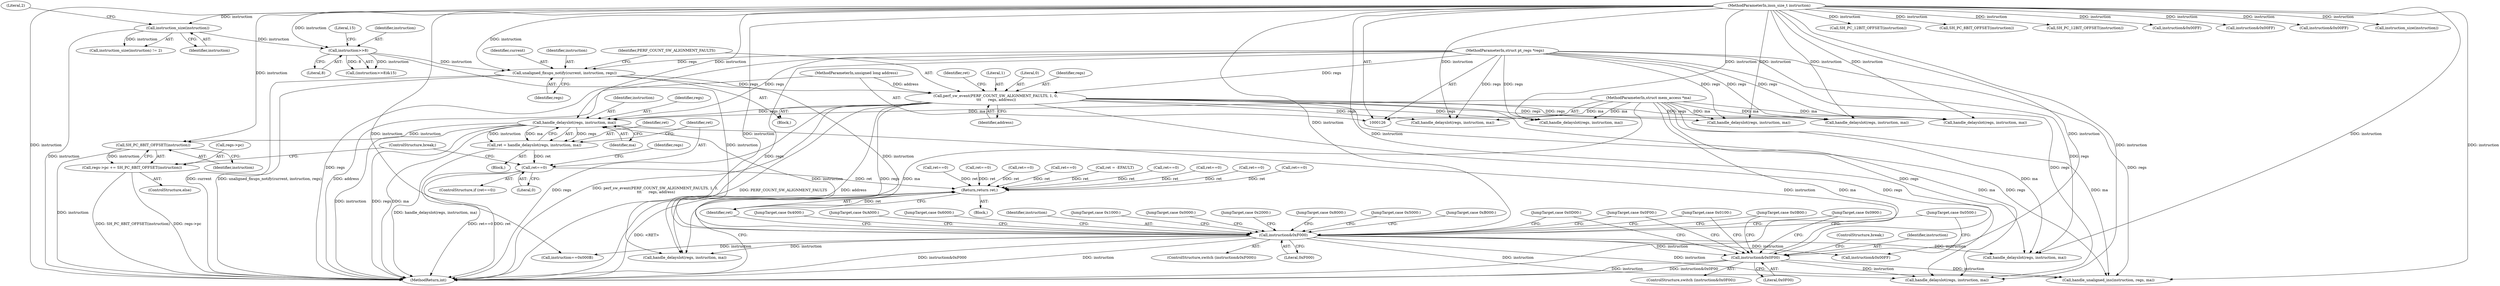 digraph "1_linux_a8b0ca17b80e92faab46ee7179ba9e99ccb61233_23@pointer" {
"1000386" [label="(Call,handle_delayslot(regs, instruction, ma))"];
"1000166" [label="(Call,perf_sw_event(PERF_COUNT_SW_ALIGNMENT_FAULTS, 1, 0,\n \t\t\t      regs, address))"];
"1000162" [label="(Call,unaligned_fixups_notify(current, instruction, regs))"];
"1000147" [label="(Call,instruction>>8)"];
"1000138" [label="(Call,instruction_size(instruction))"];
"1000127" [label="(MethodParameterIn,insn_size_t instruction)"];
"1000128" [label="(MethodParameterIn,struct pt_regs *regs)"];
"1000131" [label="(MethodParameterIn,unsigned long address)"];
"1000177" [label="(Call,instruction&0xF000)"];
"1000338" [label="(Call,instruction&0x0F00)"];
"1000129" [label="(MethodParameterIn,struct mem_access *ma)"];
"1000384" [label="(Call,ret = handle_delayslot(regs, instruction, ma))"];
"1000391" [label="(Call,ret==0)"];
"1000463" [label="(Return,return ret;)"];
"1000413" [label="(Call,SH_PC_8BIT_OFFSET(instruction))"];
"1000409" [label="(Call,regs->pc += SH_PC_8BIT_OFFSET(instruction))"];
"1000167" [label="(Identifier,PERF_COUNT_SW_ALIGNMENT_FAULTS)"];
"1000183" [label="(Call,instruction==0x000B)"];
"1000173" [label="(Identifier,ret)"];
"1000179" [label="(Literal,0xF000)"];
"1000168" [label="(Literal,1)"];
"1000169" [label="(Literal,0)"];
"1000137" [label="(Call,instruction_size(instruction) != 2)"];
"1000432" [label="(Call,SH_PC_12BIT_OFFSET(instruction))"];
"1000383" [label="(JumpTarget,case 0x0D00:)"];
"1000150" [label="(Literal,15)"];
"1000340" [label="(Literal,0x0F00)"];
"1000140" [label="(Literal,2)"];
"1000272" [label="(JumpTarget,case 0x4000:)"];
"1000162" [label="(Call,unaligned_fixups_notify(current, instruction, regs))"];
"1000378" [label="(Call,SH_PC_8BIT_OFFSET(instruction))"];
"1000484" [label="(MethodReturn,int)"];
"1000410" [label="(Call,regs->pc)"];
"1000408" [label="(ControlStructure,else)"];
"1000399" [label="(Identifier,regs)"];
"1000244" [label="(Call,ret==0)"];
"1000417" [label="(JumpTarget,case 0xA000:)"];
"1000351" [label="(Call,handle_delayslot(regs, instruction, ma))"];
"1000139" [label="(Identifier,instruction)"];
"1000147" [label="(Call,instruction>>8)"];
"1000287" [label="(Call,ret==0)"];
"1000334" [label="(JumpTarget,case 0x6000:)"];
"1000460" [label="(Call,SH_PC_12BIT_OFFSET(instruction))"];
"1000348" [label="(JumpTarget,case 0x0F00:)"];
"1000178" [label="(Identifier,instruction)"];
"1000268" [label="(JumpTarget,case 0x1000:)"];
"1000129" [label="(MethodParameterIn,struct mem_access *ma)"];
"1000207" [label="(Call,instruction&0x00FF)"];
"1000393" [label="(Literal,0)"];
"1000413" [label="(Call,SH_PC_8BIT_OFFSET(instruction))"];
"1000131" [label="(MethodParameterIn,unsigned long address)"];
"1000275" [label="(Call,instruction&0x00FF)"];
"1000391" [label="(Call,ret==0)"];
"1000298" [label="(Call,instruction&0x00FF)"];
"1000337" [label="(ControlStructure,switch (instruction&0x0F00))"];
"1000194" [label="(Call,ret==0)"];
"1000171" [label="(Identifier,address)"];
"1000163" [label="(Identifier,current)"];
"1000463" [label="(Return,return ret;)"];
"1000181" [label="(JumpTarget,case 0x0000:)"];
"1000468" [label="(Call,handle_unaligned_ins(instruction, regs, ma))"];
"1000425" [label="(Call,ret==0)"];
"1000128" [label="(MethodParameterIn,struct pt_regs *regs)"];
"1000339" [label="(Identifier,instruction)"];
"1000342" [label="(JumpTarget,case 0x0100:)"];
"1000415" [label="(ControlStructure,break;)"];
"1000305" [label="(Call,handle_delayslot(regs, instruction, ma))"];
"1000381" [label="(JumpTarget,case 0x0900:)"];
"1000416" [label="(ControlStructure,break;)"];
"1000344" [label="(JumpTarget,case 0x0500:)"];
"1000148" [label="(Identifier,instruction)"];
"1000409" [label="(Call,regs->pc += SH_PC_8BIT_OFFSET(instruction))"];
"1000232" [label="(Call,instruction&0x00FF)"];
"1000270" [label="(JumpTarget,case 0x2000:)"];
"1000138" [label="(Call,instruction_size(instruction))"];
"1000420" [label="(Call,handle_delayslot(regs, instruction, ma))"];
"1000356" [label="(Call,ret==0)"];
"1000346" [label="(JumpTarget,case 0x0B00:)"];
"1000189" [label="(Call,handle_delayslot(regs, instruction, ma))"];
"1000336" [label="(JumpTarget,case 0x8000:)"];
"1000132" [label="(Block,)"];
"1000166" [label="(Call,perf_sw_event(PERF_COUNT_SW_ALIGNMENT_FAULTS, 1, 0,\n \t\t\t      regs, address))"];
"1000392" [label="(Identifier,ret)"];
"1000177" [label="(Call,instruction&0xF000)"];
"1000390" [label="(ControlStructure,if (ret==0))"];
"1000388" [label="(Identifier,instruction)"];
"1000170" [label="(Identifier,regs)"];
"1000164" [label="(Identifier,instruction)"];
"1000146" [label="(Call,(instruction>>8)&15)"];
"1000161" [label="(Block,)"];
"1000389" [label="(Identifier,ma)"];
"1000310" [label="(Call,ret==0)"];
"1000219" [label="(Call,ret==0)"];
"1000172" [label="(Call,ret = -EFAULT)"];
"1000332" [label="(JumpTarget,case 0x5000:)"];
"1000214" [label="(Call,handle_delayslot(regs, instruction, ma))"];
"1000443" [label="(Call,ret==0)"];
"1000464" [label="(Identifier,ret)"];
"1000480" [label="(Call,instruction_size(instruction))"];
"1000386" [label="(Call,handle_delayslot(regs, instruction, ma))"];
"1000239" [label="(Call,handle_delayslot(regs, instruction, ma))"];
"1000176" [label="(ControlStructure,switch (instruction&0xF000))"];
"1000127" [label="(MethodParameterIn,insn_size_t instruction)"];
"1000165" [label="(Identifier,regs)"];
"1000385" [label="(Identifier,ret)"];
"1000384" [label="(Call,ret = handle_delayslot(regs, instruction, ma))"];
"1000414" [label="(Identifier,instruction)"];
"1000438" [label="(Call,handle_delayslot(regs, instruction, ma))"];
"1000282" [label="(Call,handle_delayslot(regs, instruction, ma))"];
"1000435" [label="(JumpTarget,case 0xB000:)"];
"1000341" [label="(Block,)"];
"1000338" [label="(Call,instruction&0x0F00)"];
"1000149" [label="(Literal,8)"];
"1000387" [label="(Identifier,regs)"];
"1000386" -> "1000384"  [label="AST: "];
"1000386" -> "1000389"  [label="CFG: "];
"1000387" -> "1000386"  [label="AST: "];
"1000388" -> "1000386"  [label="AST: "];
"1000389" -> "1000386"  [label="AST: "];
"1000384" -> "1000386"  [label="CFG: "];
"1000386" -> "1000484"  [label="DDG: ma"];
"1000386" -> "1000484"  [label="DDG: instruction"];
"1000386" -> "1000484"  [label="DDG: regs"];
"1000386" -> "1000384"  [label="DDG: regs"];
"1000386" -> "1000384"  [label="DDG: instruction"];
"1000386" -> "1000384"  [label="DDG: ma"];
"1000166" -> "1000386"  [label="DDG: regs"];
"1000128" -> "1000386"  [label="DDG: regs"];
"1000177" -> "1000386"  [label="DDG: instruction"];
"1000338" -> "1000386"  [label="DDG: instruction"];
"1000127" -> "1000386"  [label="DDG: instruction"];
"1000129" -> "1000386"  [label="DDG: ma"];
"1000386" -> "1000413"  [label="DDG: instruction"];
"1000166" -> "1000161"  [label="AST: "];
"1000166" -> "1000171"  [label="CFG: "];
"1000167" -> "1000166"  [label="AST: "];
"1000168" -> "1000166"  [label="AST: "];
"1000169" -> "1000166"  [label="AST: "];
"1000170" -> "1000166"  [label="AST: "];
"1000171" -> "1000166"  [label="AST: "];
"1000173" -> "1000166"  [label="CFG: "];
"1000166" -> "1000484"  [label="DDG: perf_sw_event(PERF_COUNT_SW_ALIGNMENT_FAULTS, 1, 0,\n \t\t\t      regs, address)"];
"1000166" -> "1000484"  [label="DDG: PERF_COUNT_SW_ALIGNMENT_FAULTS"];
"1000166" -> "1000484"  [label="DDG: address"];
"1000166" -> "1000484"  [label="DDG: regs"];
"1000162" -> "1000166"  [label="DDG: regs"];
"1000128" -> "1000166"  [label="DDG: regs"];
"1000131" -> "1000166"  [label="DDG: address"];
"1000166" -> "1000189"  [label="DDG: regs"];
"1000166" -> "1000214"  [label="DDG: regs"];
"1000166" -> "1000239"  [label="DDG: regs"];
"1000166" -> "1000282"  [label="DDG: regs"];
"1000166" -> "1000305"  [label="DDG: regs"];
"1000166" -> "1000351"  [label="DDG: regs"];
"1000166" -> "1000420"  [label="DDG: regs"];
"1000166" -> "1000438"  [label="DDG: regs"];
"1000166" -> "1000468"  [label="DDG: regs"];
"1000162" -> "1000161"  [label="AST: "];
"1000162" -> "1000165"  [label="CFG: "];
"1000163" -> "1000162"  [label="AST: "];
"1000164" -> "1000162"  [label="AST: "];
"1000165" -> "1000162"  [label="AST: "];
"1000167" -> "1000162"  [label="CFG: "];
"1000162" -> "1000484"  [label="DDG: current"];
"1000162" -> "1000484"  [label="DDG: unaligned_fixups_notify(current, instruction, regs)"];
"1000147" -> "1000162"  [label="DDG: instruction"];
"1000127" -> "1000162"  [label="DDG: instruction"];
"1000128" -> "1000162"  [label="DDG: regs"];
"1000162" -> "1000177"  [label="DDG: instruction"];
"1000147" -> "1000146"  [label="AST: "];
"1000147" -> "1000149"  [label="CFG: "];
"1000148" -> "1000147"  [label="AST: "];
"1000149" -> "1000147"  [label="AST: "];
"1000150" -> "1000147"  [label="CFG: "];
"1000147" -> "1000146"  [label="DDG: instruction"];
"1000147" -> "1000146"  [label="DDG: 8"];
"1000138" -> "1000147"  [label="DDG: instruction"];
"1000127" -> "1000147"  [label="DDG: instruction"];
"1000147" -> "1000177"  [label="DDG: instruction"];
"1000138" -> "1000137"  [label="AST: "];
"1000138" -> "1000139"  [label="CFG: "];
"1000139" -> "1000138"  [label="AST: "];
"1000140" -> "1000138"  [label="CFG: "];
"1000138" -> "1000484"  [label="DDG: instruction"];
"1000138" -> "1000137"  [label="DDG: instruction"];
"1000127" -> "1000138"  [label="DDG: instruction"];
"1000127" -> "1000126"  [label="AST: "];
"1000127" -> "1000484"  [label="DDG: instruction"];
"1000127" -> "1000177"  [label="DDG: instruction"];
"1000127" -> "1000183"  [label="DDG: instruction"];
"1000127" -> "1000189"  [label="DDG: instruction"];
"1000127" -> "1000207"  [label="DDG: instruction"];
"1000127" -> "1000214"  [label="DDG: instruction"];
"1000127" -> "1000232"  [label="DDG: instruction"];
"1000127" -> "1000239"  [label="DDG: instruction"];
"1000127" -> "1000275"  [label="DDG: instruction"];
"1000127" -> "1000282"  [label="DDG: instruction"];
"1000127" -> "1000298"  [label="DDG: instruction"];
"1000127" -> "1000305"  [label="DDG: instruction"];
"1000127" -> "1000338"  [label="DDG: instruction"];
"1000127" -> "1000351"  [label="DDG: instruction"];
"1000127" -> "1000378"  [label="DDG: instruction"];
"1000127" -> "1000413"  [label="DDG: instruction"];
"1000127" -> "1000420"  [label="DDG: instruction"];
"1000127" -> "1000432"  [label="DDG: instruction"];
"1000127" -> "1000438"  [label="DDG: instruction"];
"1000127" -> "1000460"  [label="DDG: instruction"];
"1000127" -> "1000468"  [label="DDG: instruction"];
"1000127" -> "1000480"  [label="DDG: instruction"];
"1000128" -> "1000126"  [label="AST: "];
"1000128" -> "1000484"  [label="DDG: regs"];
"1000128" -> "1000189"  [label="DDG: regs"];
"1000128" -> "1000214"  [label="DDG: regs"];
"1000128" -> "1000239"  [label="DDG: regs"];
"1000128" -> "1000282"  [label="DDG: regs"];
"1000128" -> "1000305"  [label="DDG: regs"];
"1000128" -> "1000351"  [label="DDG: regs"];
"1000128" -> "1000420"  [label="DDG: regs"];
"1000128" -> "1000438"  [label="DDG: regs"];
"1000128" -> "1000468"  [label="DDG: regs"];
"1000131" -> "1000126"  [label="AST: "];
"1000131" -> "1000484"  [label="DDG: address"];
"1000177" -> "1000176"  [label="AST: "];
"1000177" -> "1000179"  [label="CFG: "];
"1000178" -> "1000177"  [label="AST: "];
"1000179" -> "1000177"  [label="AST: "];
"1000181" -> "1000177"  [label="CFG: "];
"1000268" -> "1000177"  [label="CFG: "];
"1000270" -> "1000177"  [label="CFG: "];
"1000272" -> "1000177"  [label="CFG: "];
"1000332" -> "1000177"  [label="CFG: "];
"1000334" -> "1000177"  [label="CFG: "];
"1000336" -> "1000177"  [label="CFG: "];
"1000342" -> "1000177"  [label="CFG: "];
"1000344" -> "1000177"  [label="CFG: "];
"1000346" -> "1000177"  [label="CFG: "];
"1000348" -> "1000177"  [label="CFG: "];
"1000381" -> "1000177"  [label="CFG: "];
"1000383" -> "1000177"  [label="CFG: "];
"1000417" -> "1000177"  [label="CFG: "];
"1000435" -> "1000177"  [label="CFG: "];
"1000464" -> "1000177"  [label="CFG: "];
"1000177" -> "1000484"  [label="DDG: instruction"];
"1000177" -> "1000484"  [label="DDG: instruction&0xF000"];
"1000177" -> "1000183"  [label="DDG: instruction"];
"1000177" -> "1000275"  [label="DDG: instruction"];
"1000177" -> "1000338"  [label="DDG: instruction"];
"1000177" -> "1000351"  [label="DDG: instruction"];
"1000177" -> "1000420"  [label="DDG: instruction"];
"1000177" -> "1000438"  [label="DDG: instruction"];
"1000177" -> "1000468"  [label="DDG: instruction"];
"1000338" -> "1000337"  [label="AST: "];
"1000338" -> "1000340"  [label="CFG: "];
"1000339" -> "1000338"  [label="AST: "];
"1000340" -> "1000338"  [label="AST: "];
"1000342" -> "1000338"  [label="CFG: "];
"1000344" -> "1000338"  [label="CFG: "];
"1000346" -> "1000338"  [label="CFG: "];
"1000348" -> "1000338"  [label="CFG: "];
"1000381" -> "1000338"  [label="CFG: "];
"1000383" -> "1000338"  [label="CFG: "];
"1000416" -> "1000338"  [label="CFG: "];
"1000338" -> "1000484"  [label="DDG: instruction"];
"1000338" -> "1000484"  [label="DDG: instruction&0x0F00"];
"1000338" -> "1000351"  [label="DDG: instruction"];
"1000338" -> "1000468"  [label="DDG: instruction"];
"1000129" -> "1000126"  [label="AST: "];
"1000129" -> "1000484"  [label="DDG: ma"];
"1000129" -> "1000189"  [label="DDG: ma"];
"1000129" -> "1000214"  [label="DDG: ma"];
"1000129" -> "1000239"  [label="DDG: ma"];
"1000129" -> "1000282"  [label="DDG: ma"];
"1000129" -> "1000305"  [label="DDG: ma"];
"1000129" -> "1000351"  [label="DDG: ma"];
"1000129" -> "1000420"  [label="DDG: ma"];
"1000129" -> "1000438"  [label="DDG: ma"];
"1000129" -> "1000468"  [label="DDG: ma"];
"1000384" -> "1000341"  [label="AST: "];
"1000385" -> "1000384"  [label="AST: "];
"1000392" -> "1000384"  [label="CFG: "];
"1000384" -> "1000484"  [label="DDG: handle_delayslot(regs, instruction, ma)"];
"1000384" -> "1000391"  [label="DDG: ret"];
"1000391" -> "1000390"  [label="AST: "];
"1000391" -> "1000393"  [label="CFG: "];
"1000392" -> "1000391"  [label="AST: "];
"1000393" -> "1000391"  [label="AST: "];
"1000399" -> "1000391"  [label="CFG: "];
"1000415" -> "1000391"  [label="CFG: "];
"1000391" -> "1000484"  [label="DDG: ret"];
"1000391" -> "1000484"  [label="DDG: ret==0"];
"1000391" -> "1000463"  [label="DDG: ret"];
"1000463" -> "1000132"  [label="AST: "];
"1000463" -> "1000464"  [label="CFG: "];
"1000464" -> "1000463"  [label="AST: "];
"1000484" -> "1000463"  [label="CFG: "];
"1000463" -> "1000484"  [label="DDG: <RET>"];
"1000464" -> "1000463"  [label="DDG: ret"];
"1000310" -> "1000463"  [label="DDG: ret"];
"1000194" -> "1000463"  [label="DDG: ret"];
"1000425" -> "1000463"  [label="DDG: ret"];
"1000172" -> "1000463"  [label="DDG: ret"];
"1000244" -> "1000463"  [label="DDG: ret"];
"1000443" -> "1000463"  [label="DDG: ret"];
"1000356" -> "1000463"  [label="DDG: ret"];
"1000287" -> "1000463"  [label="DDG: ret"];
"1000219" -> "1000463"  [label="DDG: ret"];
"1000413" -> "1000409"  [label="AST: "];
"1000413" -> "1000414"  [label="CFG: "];
"1000414" -> "1000413"  [label="AST: "];
"1000409" -> "1000413"  [label="CFG: "];
"1000413" -> "1000484"  [label="DDG: instruction"];
"1000413" -> "1000409"  [label="DDG: instruction"];
"1000409" -> "1000408"  [label="AST: "];
"1000410" -> "1000409"  [label="AST: "];
"1000415" -> "1000409"  [label="CFG: "];
"1000409" -> "1000484"  [label="DDG: SH_PC_8BIT_OFFSET(instruction)"];
"1000409" -> "1000484"  [label="DDG: regs->pc"];
}
